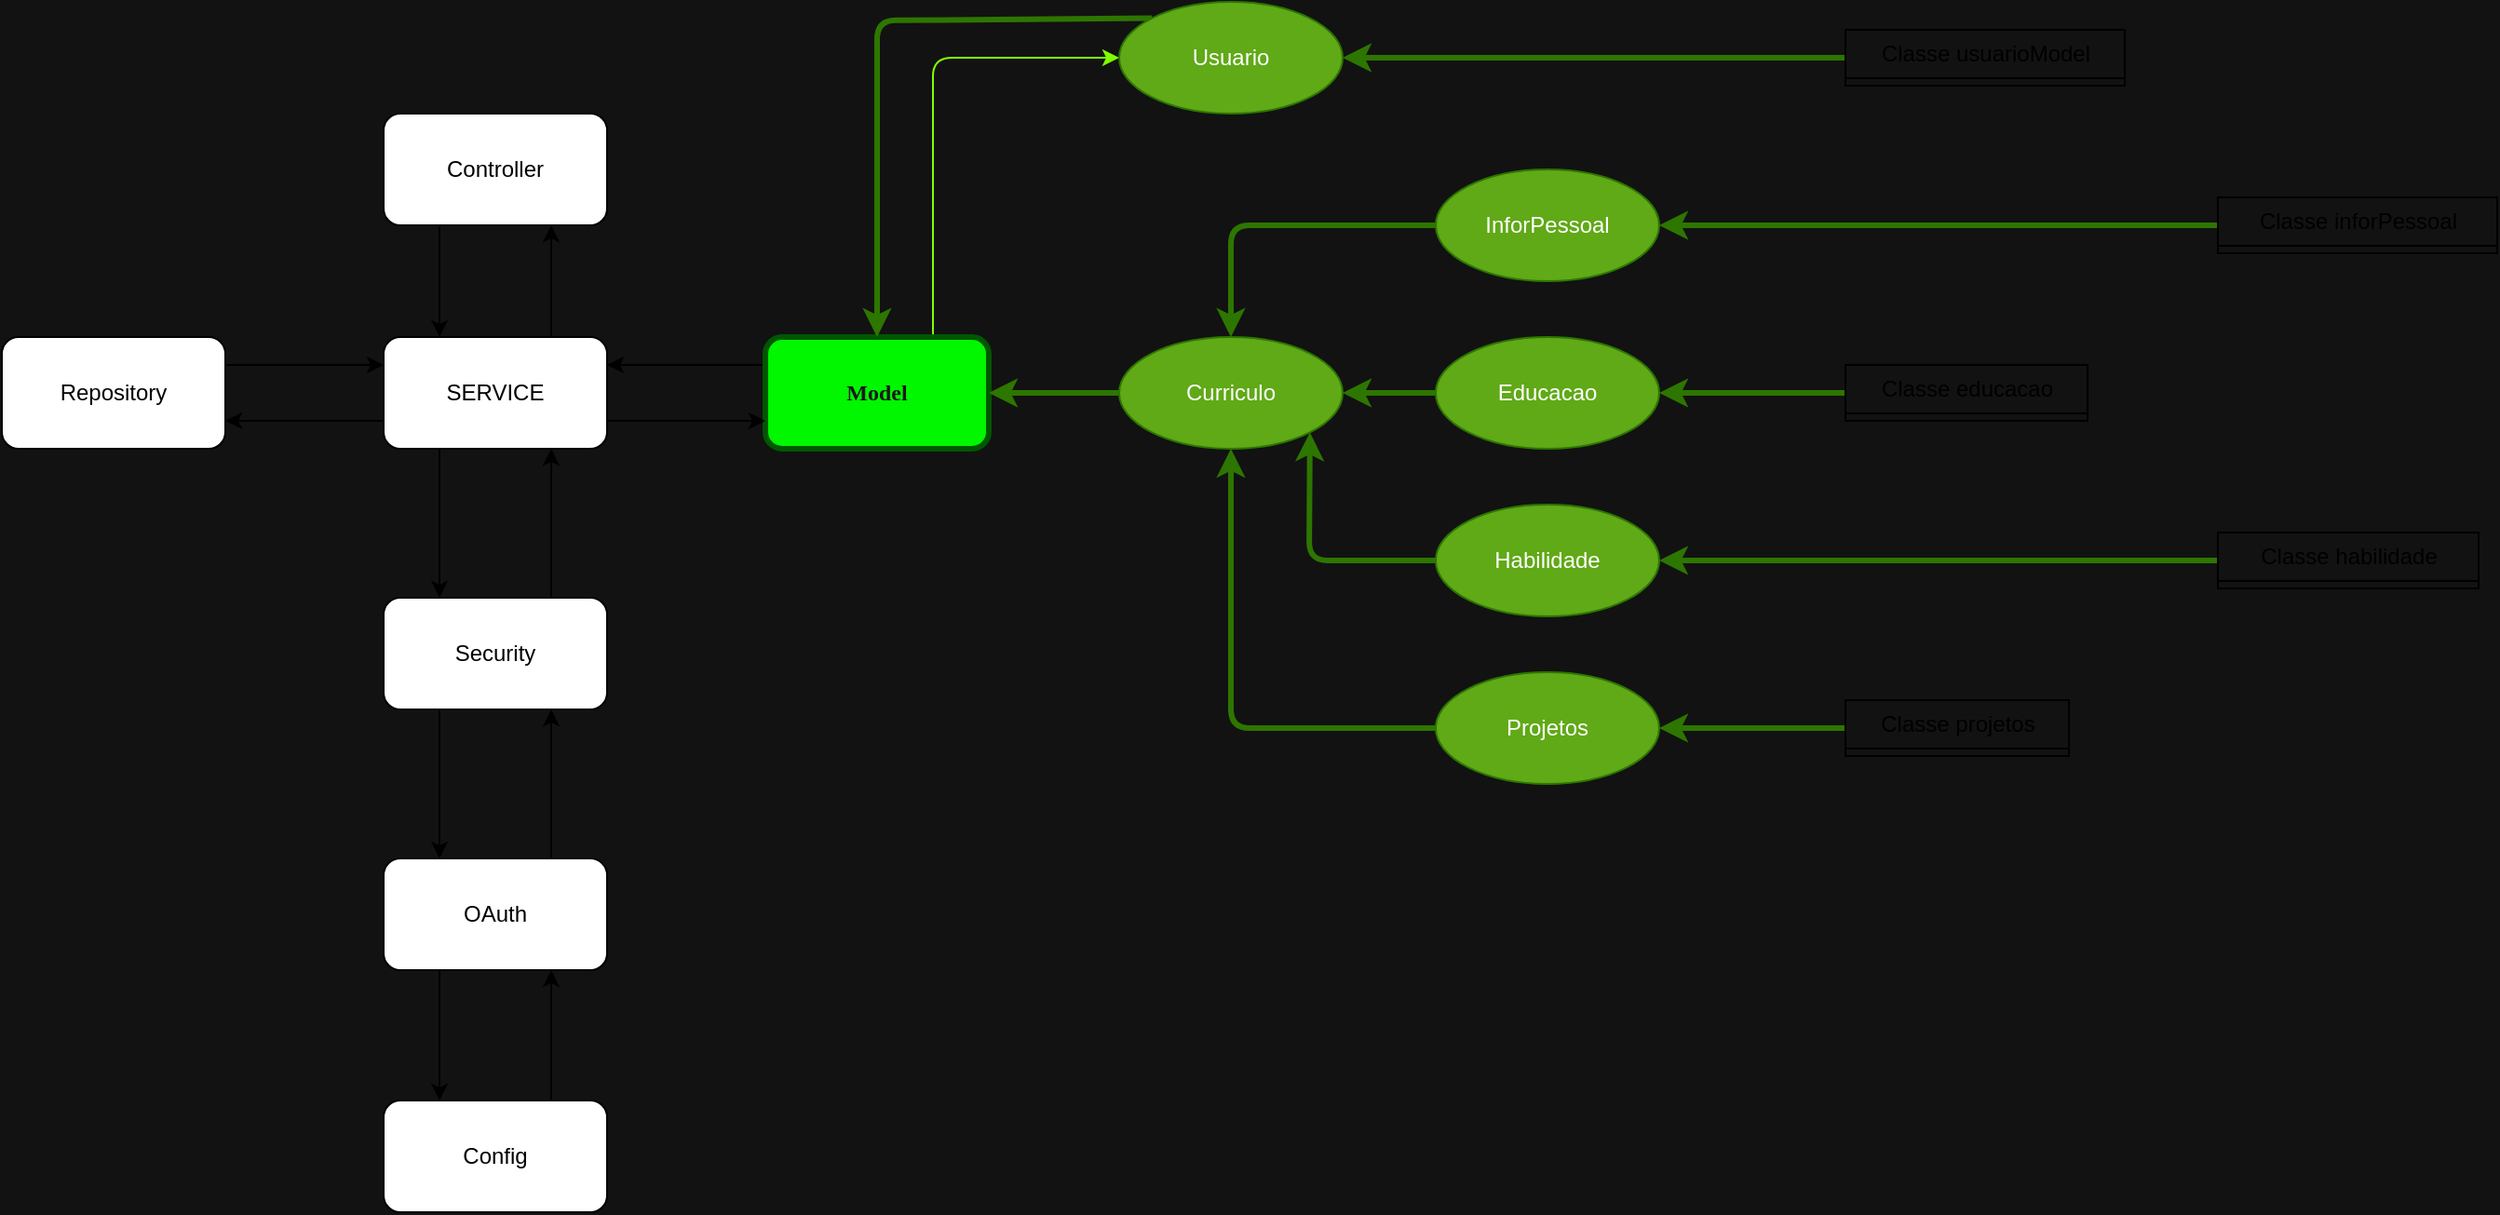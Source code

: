<mxfile>
    <diagram id="1Ni3jMC15yoln85M1juv" name="CurriculoDrawIO">
        <mxGraphModel dx="1074" dy="481" grid="1" gridSize="10" guides="1" tooltips="1" connect="1" arrows="1" fold="1" page="1" pageScale="1" pageWidth="850" pageHeight="1100" background="#121212" math="0" shadow="0">
            <root>
                <mxCell id="0"/>
                <mxCell id="1" parent="0"/>
                <mxCell id="5" style="edgeStyle=none;html=1;exitX=0.25;exitY=1;exitDx=0;exitDy=0;entryX=0.25;entryY=0;entryDx=0;entryDy=0;" edge="1" parent="1" source="2" target="4">
                    <mxGeometry relative="1" as="geometry"/>
                </mxCell>
                <mxCell id="2" value="Controller" style="rounded=1;whiteSpace=wrap;html=1;" vertex="1" parent="1">
                    <mxGeometry x="365" y="90" width="120" height="60" as="geometry"/>
                </mxCell>
                <mxCell id="16" style="edgeStyle=none;html=1;entryX=1;entryY=0.25;entryDx=0;entryDy=0;exitX=0;exitY=0.25;exitDx=0;exitDy=0;" edge="1" parent="1" source="3" target="4">
                    <mxGeometry relative="1" as="geometry"/>
                </mxCell>
                <mxCell id="33" style="edgeStyle=none;html=1;exitX=0.75;exitY=0;exitDx=0;exitDy=0;entryX=0;entryY=0.5;entryDx=0;entryDy=0;strokeColor=#80FF00;" edge="1" parent="1" source="3" target="35">
                    <mxGeometry relative="1" as="geometry">
                        <mxPoint x="780" y="225" as="targetPoint"/>
                        <Array as="points">
                            <mxPoint x="660" y="160"/>
                            <mxPoint x="660" y="60"/>
                        </Array>
                    </mxGeometry>
                </mxCell>
                <mxCell id="3" value="Model" style="rounded=1;whiteSpace=wrap;html=1;fillColor=#00F700;strokeColor=#005700;fontColor=#191919;fillStyle=auto;gradientColor=none;fontStyle=1;fontFamily=Lucida Console;strokeWidth=3;" vertex="1" parent="1">
                    <mxGeometry x="570" y="210" width="120" height="60" as="geometry"/>
                </mxCell>
                <mxCell id="20" style="edgeStyle=none;html=1;entryX=0.25;entryY=0;entryDx=0;entryDy=0;exitX=0.25;exitY=1;exitDx=0;exitDy=0;" edge="1" parent="1" source="4" target="19">
                    <mxGeometry relative="1" as="geometry"/>
                </mxCell>
                <mxCell id="25" style="edgeStyle=none;html=1;exitX=1;exitY=0.75;exitDx=0;exitDy=0;entryX=0;entryY=0.75;entryDx=0;entryDy=0;" edge="1" parent="1" source="4" target="3">
                    <mxGeometry relative="1" as="geometry"/>
                </mxCell>
                <mxCell id="26" style="edgeStyle=none;html=1;exitX=0;exitY=0.75;exitDx=0;exitDy=0;entryX=1;entryY=0.75;entryDx=0;entryDy=0;" edge="1" parent="1" source="4" target="17">
                    <mxGeometry relative="1" as="geometry"/>
                </mxCell>
                <mxCell id="28" style="edgeStyle=none;html=1;exitX=0.75;exitY=0;exitDx=0;exitDy=0;entryX=0.75;entryY=1;entryDx=0;entryDy=0;" edge="1" parent="1" source="4" target="2">
                    <mxGeometry relative="1" as="geometry"/>
                </mxCell>
                <mxCell id="4" value="SERVICE" style="rounded=1;whiteSpace=wrap;html=1;" vertex="1" parent="1">
                    <mxGeometry x="365" y="210" width="120" height="60" as="geometry"/>
                </mxCell>
                <mxCell id="18" style="edgeStyle=none;html=1;entryX=0;entryY=0.25;entryDx=0;entryDy=0;exitX=1;exitY=0.25;exitDx=0;exitDy=0;" edge="1" parent="1" source="17" target="4">
                    <mxGeometry relative="1" as="geometry"/>
                </mxCell>
                <mxCell id="17" value="Repository" style="rounded=1;whiteSpace=wrap;html=1;" vertex="1" parent="1">
                    <mxGeometry x="160" y="210" width="120" height="60" as="geometry"/>
                </mxCell>
                <mxCell id="22" style="edgeStyle=none;html=1;entryX=0.25;entryY=0;entryDx=0;entryDy=0;exitX=0.25;exitY=1;exitDx=0;exitDy=0;" edge="1" parent="1" source="19" target="21">
                    <mxGeometry relative="1" as="geometry">
                        <mxPoint x="425" y="412" as="sourcePoint"/>
                        <mxPoint x="425" y="492" as="targetPoint"/>
                    </mxGeometry>
                </mxCell>
                <mxCell id="29" style="edgeStyle=none;html=1;exitX=0.75;exitY=0;exitDx=0;exitDy=0;entryX=0.75;entryY=1;entryDx=0;entryDy=0;" edge="1" parent="1" source="19" target="4">
                    <mxGeometry relative="1" as="geometry"/>
                </mxCell>
                <mxCell id="19" value="Security" style="rounded=1;whiteSpace=wrap;html=1;" vertex="1" parent="1">
                    <mxGeometry x="365" y="350" width="120" height="60" as="geometry"/>
                </mxCell>
                <mxCell id="24" style="edgeStyle=none;html=1;entryX=0.25;entryY=0;entryDx=0;entryDy=0;exitX=0.25;exitY=1;exitDx=0;exitDy=0;" edge="1" parent="1" source="21" target="23">
                    <mxGeometry relative="1" as="geometry"/>
                </mxCell>
                <mxCell id="30" style="edgeStyle=none;html=1;exitX=0.75;exitY=0;exitDx=0;exitDy=0;entryX=0.75;entryY=1;entryDx=0;entryDy=0;" edge="1" parent="1" source="21" target="19">
                    <mxGeometry relative="1" as="geometry"/>
                </mxCell>
                <mxCell id="21" value="OAuth" style="rounded=1;whiteSpace=wrap;html=1;" vertex="1" parent="1">
                    <mxGeometry x="365" y="490" width="120" height="60" as="geometry"/>
                </mxCell>
                <mxCell id="31" style="edgeStyle=none;html=1;exitX=0.75;exitY=0;exitDx=0;exitDy=0;entryX=0.75;entryY=1;entryDx=0;entryDy=0;" edge="1" parent="1" source="23" target="21">
                    <mxGeometry relative="1" as="geometry"/>
                </mxCell>
                <mxCell id="23" value="Config" style="rounded=1;whiteSpace=wrap;html=1;" vertex="1" parent="1">
                    <mxGeometry x="365" y="620" width="120" height="60" as="geometry"/>
                </mxCell>
                <mxCell id="44" style="edgeStyle=none;html=1;exitX=0;exitY=0;exitDx=0;exitDy=0;entryX=0.5;entryY=0;entryDx=0;entryDy=0;fillColor=#60a917;strokeColor=#2D7600;strokeWidth=3;" edge="1" parent="1" source="35" target="3">
                    <mxGeometry relative="1" as="geometry">
                        <Array as="points">
                            <mxPoint x="630" y="40"/>
                        </Array>
                    </mxGeometry>
                </mxCell>
                <mxCell id="35" value="Usuario" style="ellipse;whiteSpace=wrap;html=1;rounded=1;fillColor=#60a917;fontColor=#ffffff;strokeColor=#2D7600;" vertex="1" parent="1">
                    <mxGeometry x="760" y="30" width="120" height="60" as="geometry"/>
                </mxCell>
                <mxCell id="85" style="edgeStyle=none;html=1;exitX=0;exitY=0.5;exitDx=0;exitDy=0;entryX=0.5;entryY=0;entryDx=0;entryDy=0;strokeWidth=3;fontFamily=Lucida Console;fontColor=#191919;fillColor=#60a917;strokeColor=#2D7600;" edge="1" parent="1" source="36" target="86">
                    <mxGeometry relative="1" as="geometry">
                        <Array as="points">
                            <mxPoint x="820" y="150"/>
                        </Array>
                    </mxGeometry>
                </mxCell>
                <mxCell id="36" value="InforPessoal" style="ellipse;whiteSpace=wrap;html=1;rounded=1;fillColor=#60a917;fontColor=#ffffff;strokeColor=#2D7600;" vertex="1" parent="1">
                    <mxGeometry x="930" y="120" width="120" height="60" as="geometry"/>
                </mxCell>
                <mxCell id="84" style="edgeStyle=none;html=1;exitX=0;exitY=0.5;exitDx=0;exitDy=0;entryX=1;entryY=0.5;entryDx=0;entryDy=0;strokeWidth=3;fontFamily=Lucida Console;fontColor=#191919;fillColor=#60a917;strokeColor=#2D7600;" edge="1" parent="1" source="37" target="86">
                    <mxGeometry relative="1" as="geometry">
                        <Array as="points">
                            <mxPoint x="930" y="240"/>
                            <mxPoint x="880" y="240"/>
                        </Array>
                    </mxGeometry>
                </mxCell>
                <mxCell id="37" value="Educacao" style="ellipse;whiteSpace=wrap;html=1;rounded=1;fillColor=#60a917;fontColor=#ffffff;strokeColor=#2D7600;" vertex="1" parent="1">
                    <mxGeometry x="930" y="210" width="120" height="60" as="geometry"/>
                </mxCell>
                <mxCell id="83" style="edgeStyle=none;html=1;exitX=0;exitY=0.5;exitDx=0;exitDy=0;entryX=1;entryY=1;entryDx=0;entryDy=0;strokeWidth=3;fontFamily=Lucida Console;fontColor=#191919;fillColor=#60a917;strokeColor=#2D7600;" edge="1" parent="1" source="38" target="86">
                    <mxGeometry relative="1" as="geometry">
                        <Array as="points">
                            <mxPoint x="862" y="330"/>
                        </Array>
                    </mxGeometry>
                </mxCell>
                <mxCell id="38" value="Habilidade" style="ellipse;whiteSpace=wrap;html=1;rounded=1;fillColor=#60a917;fontColor=#ffffff;strokeColor=#2D7600;" vertex="1" parent="1">
                    <mxGeometry x="930" y="300" width="120" height="60" as="geometry"/>
                </mxCell>
                <mxCell id="88" value="" style="edgeStyle=none;html=1;strokeColor=#2D7600;strokeWidth=3;fontFamily=Lucida Console;fontColor=#191919;entryX=0.5;entryY=1;entryDx=0;entryDy=0;fillColor=#60a917;" edge="1" parent="1" source="39" target="86">
                    <mxGeometry relative="1" as="geometry">
                        <Array as="points">
                            <mxPoint x="820" y="420"/>
                        </Array>
                    </mxGeometry>
                </mxCell>
                <mxCell id="39" value="Projetos" style="ellipse;whiteSpace=wrap;html=1;rounded=1;fillColor=#60a917;fontColor=#ffffff;strokeColor=#2D7600;" vertex="1" parent="1">
                    <mxGeometry x="930" y="390" width="120" height="60" as="geometry"/>
                </mxCell>
                <mxCell id="89" style="edgeStyle=none;html=1;entryX=1;entryY=0.5;entryDx=0;entryDy=0;strokeColor=#2D7600;strokeWidth=3;fontFamily=Lucida Console;fontColor=#191919;fillColor=#60a917;" edge="1" parent="1" source="62" target="35">
                    <mxGeometry relative="1" as="geometry"/>
                </mxCell>
                <mxCell id="62" value="Classe usuarioModel" style="swimlane;fontStyle=0;childLayout=stackLayout;horizontal=1;startSize=26;fillColor=none;horizontalStack=0;resizeParent=1;resizeParentMax=0;resizeLast=0;collapsible=1;marginBottom=0;html=1;" vertex="1" collapsed="1" parent="1">
                    <mxGeometry x="1150" y="45" width="150" height="30" as="geometry">
                        <mxRectangle x="1000" y="-5" width="140" height="130" as="alternateBounds"/>
                    </mxGeometry>
                </mxCell>
                <mxCell id="63" value="Id&lt;span style=&quot;white-space: pre;&quot;&gt;&#9;&lt;/span&gt;&lt;span style=&quot;white-space: pre;&quot;&gt;&#9;&lt;/span&gt;&lt;span style=&quot;white-space: pre;&quot;&gt;&#9;&lt;/span&gt;Long" style="text;strokeColor=none;fillColor=none;align=left;verticalAlign=top;spacingLeft=4;spacingRight=4;overflow=hidden;rotatable=0;points=[[0,0.5],[1,0.5]];portConstraint=eastwest;whiteSpace=wrap;html=1;" vertex="1" parent="62">
                    <mxGeometry y="26" width="140" height="26" as="geometry"/>
                </mxCell>
                <mxCell id="64" value="username&lt;span style=&quot;white-space: pre;&quot;&gt;&#9;&lt;/span&gt;String" style="text;strokeColor=none;fillColor=none;align=left;verticalAlign=top;spacingLeft=4;spacingRight=4;overflow=hidden;rotatable=0;points=[[0,0.5],[1,0.5]];portConstraint=eastwest;whiteSpace=wrap;html=1;" vertex="1" parent="62">
                    <mxGeometry y="52" width="140" height="26" as="geometry"/>
                </mxCell>
                <mxCell id="65" value="role&lt;span style=&quot;white-space: pre;&quot;&gt;&#9;&lt;/span&gt;&lt;span style=&quot;white-space: pre;&quot;&gt;&#9;&lt;/span&gt;&lt;span style=&quot;white-space: pre;&quot;&gt;&#9;&lt;/span&gt;String&lt;br&gt;&lt;br&gt;password&lt;span style=&quot;white-space: pre;&quot;&gt;&#9;&lt;/span&gt;&lt;span style=&quot;white-space: pre;&quot;&gt;&#9;&lt;/span&gt;String" style="text;strokeColor=none;fillColor=none;align=left;verticalAlign=top;spacingLeft=4;spacingRight=4;overflow=hidden;rotatable=0;points=[[0,0.5],[1,0.5]];portConstraint=eastwest;whiteSpace=wrap;html=1;" vertex="1" parent="62">
                    <mxGeometry y="78" width="140" height="52" as="geometry"/>
                </mxCell>
                <mxCell id="90" style="edgeStyle=none;html=1;entryX=1;entryY=0.5;entryDx=0;entryDy=0;strokeColor=#2D7600;strokeWidth=3;fontFamily=Lucida Console;fontColor=#191919;fillColor=#60a917;" edge="1" parent="1" source="66" target="36">
                    <mxGeometry relative="1" as="geometry"/>
                </mxCell>
                <mxCell id="66" value="Classe inforPessoal" style="swimlane;fontStyle=0;childLayout=stackLayout;horizontal=1;startSize=26;fillColor=none;horizontalStack=0;resizeParent=1;resizeParentMax=0;resizeLast=0;collapsible=1;marginBottom=0;html=1;" vertex="1" collapsed="1" parent="1">
                    <mxGeometry x="1350" y="135" width="150" height="30" as="geometry">
                        <mxRectangle x="1200" y="140" width="150" height="130" as="alternateBounds"/>
                    </mxGeometry>
                </mxCell>
                <mxCell id="67" value="Id&lt;span style=&quot;white-space: pre;&quot;&gt;&#9;&lt;/span&gt;&lt;span style=&quot;white-space: pre;&quot;&gt;&#9;&lt;/span&gt;&lt;span style=&quot;white-space: pre;&quot;&gt;&#9;&lt;span style=&quot;white-space: pre;&quot;&gt;&#9;&lt;/span&gt;&lt;/span&gt;Long" style="text;strokeColor=none;fillColor=none;align=left;verticalAlign=top;spacingLeft=4;spacingRight=4;overflow=hidden;rotatable=0;points=[[0,0.5],[1,0.5]];portConstraint=eastwest;whiteSpace=wrap;html=1;" vertex="1" parent="66">
                    <mxGeometry y="26" width="150" height="26" as="geometry"/>
                </mxCell>
                <mxCell id="68" value="name&lt;span style=&quot;white-space: pre;&quot;&gt;&#9;&lt;span style=&quot;white-space: pre;&quot;&gt;&#9;&lt;/span&gt;&lt;span style=&quot;white-space: pre;&quot;&gt;&#9;&lt;/span&gt;&lt;/span&gt;String" style="text;strokeColor=none;fillColor=none;align=left;verticalAlign=top;spacingLeft=4;spacingRight=4;overflow=hidden;rotatable=0;points=[[0,0.5],[1,0.5]];portConstraint=eastwest;whiteSpace=wrap;html=1;" vertex="1" parent="66">
                    <mxGeometry y="52" width="150" height="26" as="geometry"/>
                </mxCell>
                <mxCell id="69" value="endereco&lt;span style=&quot;white-space: pre;&quot;&gt;&#9;&lt;/span&gt;&lt;span style=&quot;white-space: pre;&quot;&gt;&#9;&lt;/span&gt;&lt;span style=&quot;white-space: pre;&quot;&gt;&#9;&lt;/span&gt;String&lt;br&gt;&lt;br&gt;numeroTele&lt;span style=&quot;white-space: pre;&quot;&gt;&#9;&lt;/span&gt;&lt;span style=&quot;white-space: pre;&quot;&gt;&#9;&lt;/span&gt;String" style="text;strokeColor=none;fillColor=none;align=left;verticalAlign=top;spacingLeft=4;spacingRight=4;overflow=hidden;rotatable=0;points=[[0,0.5],[1,0.5]];portConstraint=eastwest;whiteSpace=wrap;html=1;" vertex="1" parent="66">
                    <mxGeometry y="78" width="150" height="52" as="geometry"/>
                </mxCell>
                <mxCell id="91" style="edgeStyle=none;html=1;entryX=1;entryY=0.5;entryDx=0;entryDy=0;strokeColor=#2D7600;strokeWidth=3;fontFamily=Lucida Console;fontColor=#191919;fillColor=#60a917;" edge="1" parent="1" source="70" target="37">
                    <mxGeometry relative="1" as="geometry"/>
                </mxCell>
                <mxCell id="70" value="Classe educacao" style="swimlane;fontStyle=0;childLayout=stackLayout;horizontal=1;startSize=26;fillColor=none;horizontalStack=0;resizeParent=1;resizeParentMax=0;resizeLast=0;collapsible=1;marginBottom=0;html=1;" vertex="1" collapsed="1" parent="1">
                    <mxGeometry x="1150" y="225" width="130" height="30" as="geometry">
                        <mxRectangle x="1000" y="220" width="150" height="130" as="alternateBounds"/>
                    </mxGeometry>
                </mxCell>
                <mxCell id="71" value="Id&lt;span style=&quot;white-space: pre;&quot;&gt;&#9;&lt;/span&gt;&lt;span style=&quot;white-space: pre;&quot;&gt;&#9;&lt;/span&gt;&lt;span style=&quot;white-space: pre;&quot;&gt;&#9;&lt;span style=&quot;white-space: pre;&quot;&gt;&#9;&lt;/span&gt;&lt;/span&gt;Long" style="text;strokeColor=none;fillColor=none;align=left;verticalAlign=top;spacingLeft=4;spacingRight=4;overflow=hidden;rotatable=0;points=[[0,0.5],[1,0.5]];portConstraint=eastwest;whiteSpace=wrap;html=1;" vertex="1" parent="70">
                    <mxGeometry y="26" width="150" height="26" as="geometry"/>
                </mxCell>
                <mxCell id="72" value="histEducacional&lt;span style=&quot;white-space: pre;&quot;&gt;&lt;span style=&quot;white-space: pre;&quot;&gt;&#9;&lt;/span&gt;&lt;/span&gt;String" style="text;strokeColor=none;fillColor=none;align=left;verticalAlign=top;spacingLeft=4;spacingRight=4;overflow=hidden;rotatable=0;points=[[0,0.5],[1,0.5]];portConstraint=eastwest;whiteSpace=wrap;html=1;" vertex="1" parent="70">
                    <mxGeometry y="52" width="150" height="26" as="geometry"/>
                </mxCell>
                <mxCell id="73" value="instFrequentaada&amp;nbsp; &amp;nbsp; String&lt;br&gt;&lt;br&gt;cursoRealizado&lt;span style=&quot;white-space: pre;&quot;&gt;&#9;&lt;/span&gt;String" style="text;strokeColor=none;fillColor=none;align=left;verticalAlign=top;spacingLeft=4;spacingRight=4;overflow=hidden;rotatable=0;points=[[0,0.5],[1,0.5]];portConstraint=eastwest;whiteSpace=wrap;html=1;" vertex="1" parent="70">
                    <mxGeometry y="78" width="150" height="52" as="geometry"/>
                </mxCell>
                <mxCell id="92" style="edgeStyle=none;html=1;entryX=1;entryY=0.5;entryDx=0;entryDy=0;strokeColor=#2D7600;strokeWidth=3;fontFamily=Lucida Console;fontColor=#191919;fillColor=#60a917;" edge="1" parent="1" source="74" target="38">
                    <mxGeometry relative="1" as="geometry"/>
                </mxCell>
                <mxCell id="74" value="Classe habilidade" style="swimlane;fontStyle=0;childLayout=stackLayout;horizontal=1;startSize=26;fillColor=none;horizontalStack=0;resizeParent=1;resizeParentMax=0;resizeLast=0;collapsible=1;marginBottom=0;html=1;" vertex="1" collapsed="1" parent="1">
                    <mxGeometry x="1350" y="315" width="140" height="30" as="geometry">
                        <mxRectangle x="1200" y="315" width="150" height="130" as="alternateBounds"/>
                    </mxGeometry>
                </mxCell>
                <mxCell id="75" value="Id&lt;span style=&quot;white-space: pre;&quot;&gt;&#9;&lt;/span&gt;&lt;span style=&quot;white-space: pre;&quot;&gt;&#9;&lt;/span&gt;&lt;span style=&quot;white-space: pre;&quot;&gt;&#9;&lt;span style=&quot;white-space: pre;&quot;&gt;&#9;&lt;/span&gt;&lt;/span&gt;Long" style="text;strokeColor=none;fillColor=none;align=left;verticalAlign=top;spacingLeft=4;spacingRight=4;overflow=hidden;rotatable=0;points=[[0,0.5],[1,0.5]];portConstraint=eastwest;whiteSpace=wrap;html=1;" vertex="1" parent="74">
                    <mxGeometry y="26" width="150" height="26" as="geometry"/>
                </mxCell>
                <mxCell id="76" value="conjuntoHabil&lt;span style=&quot;white-space: pre;&quot;&gt;&lt;span style=&quot;white-space: pre;&quot;&gt;&#9;&lt;/span&gt;&lt;span style=&quot;white-space: pre;&quot;&gt;&#9;&lt;/span&gt;&lt;/span&gt;String" style="text;strokeColor=none;fillColor=none;align=left;verticalAlign=top;spacingLeft=4;spacingRight=4;overflow=hidden;rotatable=0;points=[[0,0.5],[1,0.5]];portConstraint=eastwest;whiteSpace=wrap;html=1;" vertex="1" parent="74">
                    <mxGeometry y="52" width="150" height="26" as="geometry"/>
                </mxCell>
                <mxCell id="77" value="compTecnica&amp;nbsp; &amp;nbsp;&lt;span style=&quot;white-space: pre;&quot;&gt;&#9;&lt;/span&gt;String&lt;br&gt;&lt;br&gt;conhEspecif&lt;span style=&quot;white-space: pre;&quot;&gt;&#9;&lt;/span&gt;&lt;span style=&quot;white-space: pre;&quot;&gt;&#9;&lt;/span&gt;String" style="text;strokeColor=none;fillColor=none;align=left;verticalAlign=top;spacingLeft=4;spacingRight=4;overflow=hidden;rotatable=0;points=[[0,0.5],[1,0.5]];portConstraint=eastwest;whiteSpace=wrap;html=1;" vertex="1" parent="74">
                    <mxGeometry y="78" width="150" height="52" as="geometry"/>
                </mxCell>
                <mxCell id="93" style="edgeStyle=none;html=1;entryX=1;entryY=0.5;entryDx=0;entryDy=0;strokeColor=#2D7600;strokeWidth=3;fontFamily=Lucida Console;fontColor=#191919;fillColor=#60a917;" edge="1" parent="1" source="78" target="39">
                    <mxGeometry relative="1" as="geometry"/>
                </mxCell>
                <mxCell id="78" value="Classe projetos" style="swimlane;fontStyle=0;childLayout=stackLayout;horizontal=1;startSize=26;fillColor=none;horizontalStack=0;resizeParent=1;resizeParentMax=0;resizeLast=0;collapsible=1;marginBottom=0;html=1;" vertex="1" collapsed="1" parent="1">
                    <mxGeometry x="1150" y="405" width="120" height="30" as="geometry">
                        <mxRectangle x="1000" y="405" width="150" height="78" as="alternateBounds"/>
                    </mxGeometry>
                </mxCell>
                <mxCell id="79" value="Id&lt;span style=&quot;white-space: pre;&quot;&gt;&#9;&lt;/span&gt;&lt;span style=&quot;white-space: pre;&quot;&gt;&#9;&lt;/span&gt;&lt;span style=&quot;white-space: pre;&quot;&gt;&#9;&lt;span style=&quot;white-space: pre;&quot;&gt;&#9;&lt;/span&gt;&lt;/span&gt;Long" style="text;strokeColor=none;fillColor=none;align=left;verticalAlign=top;spacingLeft=4;spacingRight=4;overflow=hidden;rotatable=0;points=[[0,0.5],[1,0.5]];portConstraint=eastwest;whiteSpace=wrap;html=1;" vertex="1" parent="78">
                    <mxGeometry y="26" width="150" height="26" as="geometry"/>
                </mxCell>
                <mxCell id="80" value="linksProjetosReal&lt;span style=&quot;white-space: pre;&quot;&gt;&lt;span style=&quot;white-space: pre;&quot;&gt;&#9;&lt;/span&gt;&lt;/span&gt;String" style="text;strokeColor=none;fillColor=none;align=left;verticalAlign=top;spacingLeft=4;spacingRight=4;overflow=hidden;rotatable=0;points=[[0,0.5],[1,0.5]];portConstraint=eastwest;whiteSpace=wrap;html=1;" vertex="1" parent="78">
                    <mxGeometry y="52" width="150" height="26" as="geometry"/>
                </mxCell>
                <mxCell id="94" style="edgeStyle=none;html=1;entryX=1;entryY=0.5;entryDx=0;entryDy=0;strokeColor=#2D7600;strokeWidth=3;fontFamily=Lucida Console;fontColor=#191919;fillColor=#60a917;" edge="1" parent="1" source="86" target="3">
                    <mxGeometry relative="1" as="geometry"/>
                </mxCell>
                <mxCell id="86" value="Curriculo" style="ellipse;whiteSpace=wrap;html=1;rounded=1;fillColor=#60a917;fontColor=#ffffff;strokeColor=#2D7600;" vertex="1" parent="1">
                    <mxGeometry x="760" y="210" width="120" height="60" as="geometry"/>
                </mxCell>
            </root>
        </mxGraphModel>
    </diagram>
</mxfile>